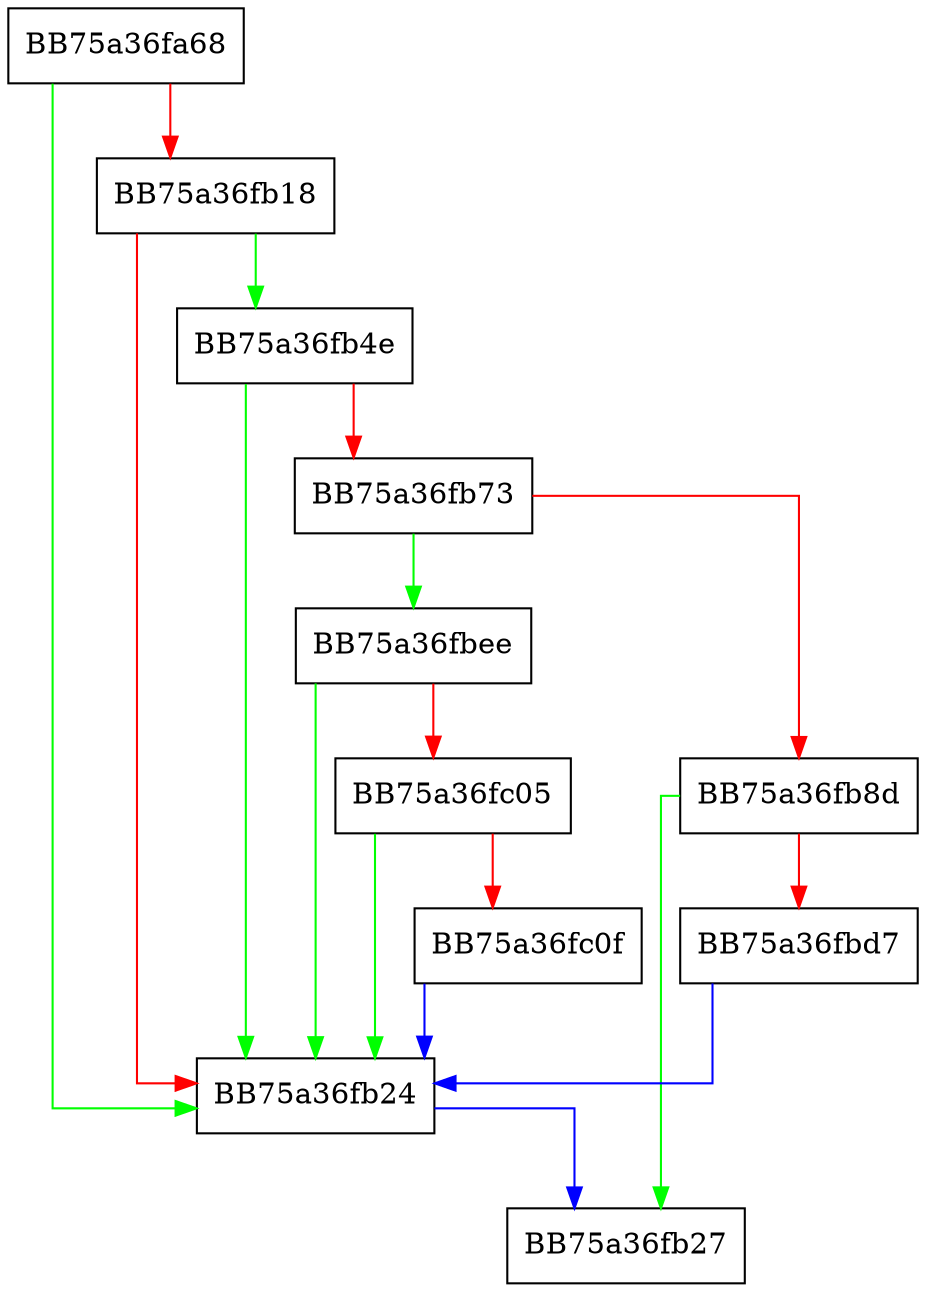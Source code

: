 digraph IsFriendlyFileEntry {
  node [shape="box"];
  graph [splines=ortho];
  BB75a36fa68 -> BB75a36fb24 [color="green"];
  BB75a36fa68 -> BB75a36fb18 [color="red"];
  BB75a36fb18 -> BB75a36fb4e [color="green"];
  BB75a36fb18 -> BB75a36fb24 [color="red"];
  BB75a36fb24 -> BB75a36fb27 [color="blue"];
  BB75a36fb4e -> BB75a36fb24 [color="green"];
  BB75a36fb4e -> BB75a36fb73 [color="red"];
  BB75a36fb73 -> BB75a36fbee [color="green"];
  BB75a36fb73 -> BB75a36fb8d [color="red"];
  BB75a36fb8d -> BB75a36fb27 [color="green"];
  BB75a36fb8d -> BB75a36fbd7 [color="red"];
  BB75a36fbd7 -> BB75a36fb24 [color="blue"];
  BB75a36fbee -> BB75a36fb24 [color="green"];
  BB75a36fbee -> BB75a36fc05 [color="red"];
  BB75a36fc05 -> BB75a36fb24 [color="green"];
  BB75a36fc05 -> BB75a36fc0f [color="red"];
  BB75a36fc0f -> BB75a36fb24 [color="blue"];
}